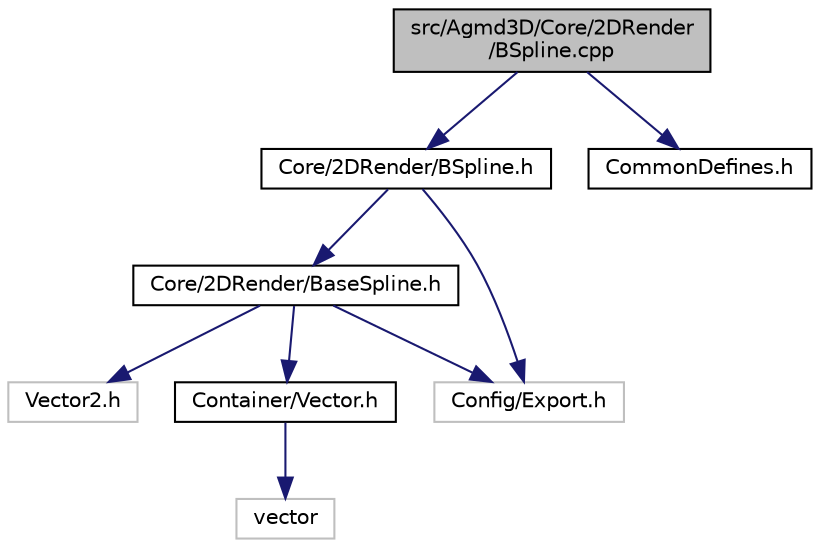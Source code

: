 digraph "src/Agmd3D/Core/2DRender/BSpline.cpp"
{
  edge [fontname="Helvetica",fontsize="10",labelfontname="Helvetica",labelfontsize="10"];
  node [fontname="Helvetica",fontsize="10",shape=record];
  Node1 [label="src/Agmd3D/Core/2DRender\l/BSpline.cpp",height=0.2,width=0.4,color="black", fillcolor="grey75", style="filled" fontcolor="black"];
  Node1 -> Node2 [color="midnightblue",fontsize="10",style="solid"];
  Node2 [label="Core/2DRender/BSpline.h",height=0.2,width=0.4,color="black", fillcolor="white", style="filled",URL="$_b_spline_8h.html"];
  Node2 -> Node3 [color="midnightblue",fontsize="10",style="solid"];
  Node3 [label="Core/2DRender/BaseSpline.h",height=0.2,width=0.4,color="black", fillcolor="white", style="filled",URL="$_base_spline_8h.html"];
  Node3 -> Node4 [color="midnightblue",fontsize="10",style="solid"];
  Node4 [label="Vector2.h",height=0.2,width=0.4,color="grey75", fillcolor="white", style="filled"];
  Node3 -> Node5 [color="midnightblue",fontsize="10",style="solid"];
  Node5 [label="Container/Vector.h",height=0.2,width=0.4,color="black", fillcolor="white", style="filled",URL="$_vector_8h.html"];
  Node5 -> Node6 [color="midnightblue",fontsize="10",style="solid"];
  Node6 [label="vector",height=0.2,width=0.4,color="grey75", fillcolor="white", style="filled"];
  Node3 -> Node7 [color="midnightblue",fontsize="10",style="solid"];
  Node7 [label="Config/Export.h",height=0.2,width=0.4,color="grey75", fillcolor="white", style="filled"];
  Node2 -> Node7 [color="midnightblue",fontsize="10",style="solid"];
  Node1 -> Node8 [color="midnightblue",fontsize="10",style="solid"];
  Node8 [label="CommonDefines.h",height=0.2,width=0.4,color="black", fillcolor="white", style="filled",URL="$_common_defines_8h.html"];
}
